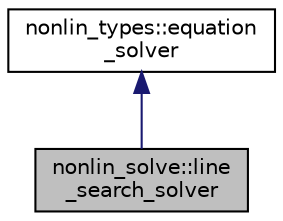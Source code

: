 digraph "nonlin_solve::line_search_solver"
{
  edge [fontname="Helvetica",fontsize="10",labelfontname="Helvetica",labelfontsize="10"];
  node [fontname="Helvetica",fontsize="10",shape=record];
  Node4 [label="nonlin_solve::line\l_search_solver",height=0.2,width=0.4,color="black", fillcolor="grey75", style="filled", fontcolor="black"];
  Node5 -> Node4 [dir="back",color="midnightblue",fontsize="10",style="solid",fontname="Helvetica"];
  Node5 [label="nonlin_types::equation\l_solver",height=0.2,width=0.4,color="black", fillcolor="white", style="filled",URL="$structnonlin__types_1_1equation__solver.html",tooltip="A base class for various solvers of nonlinear systems of equations. "];
}
